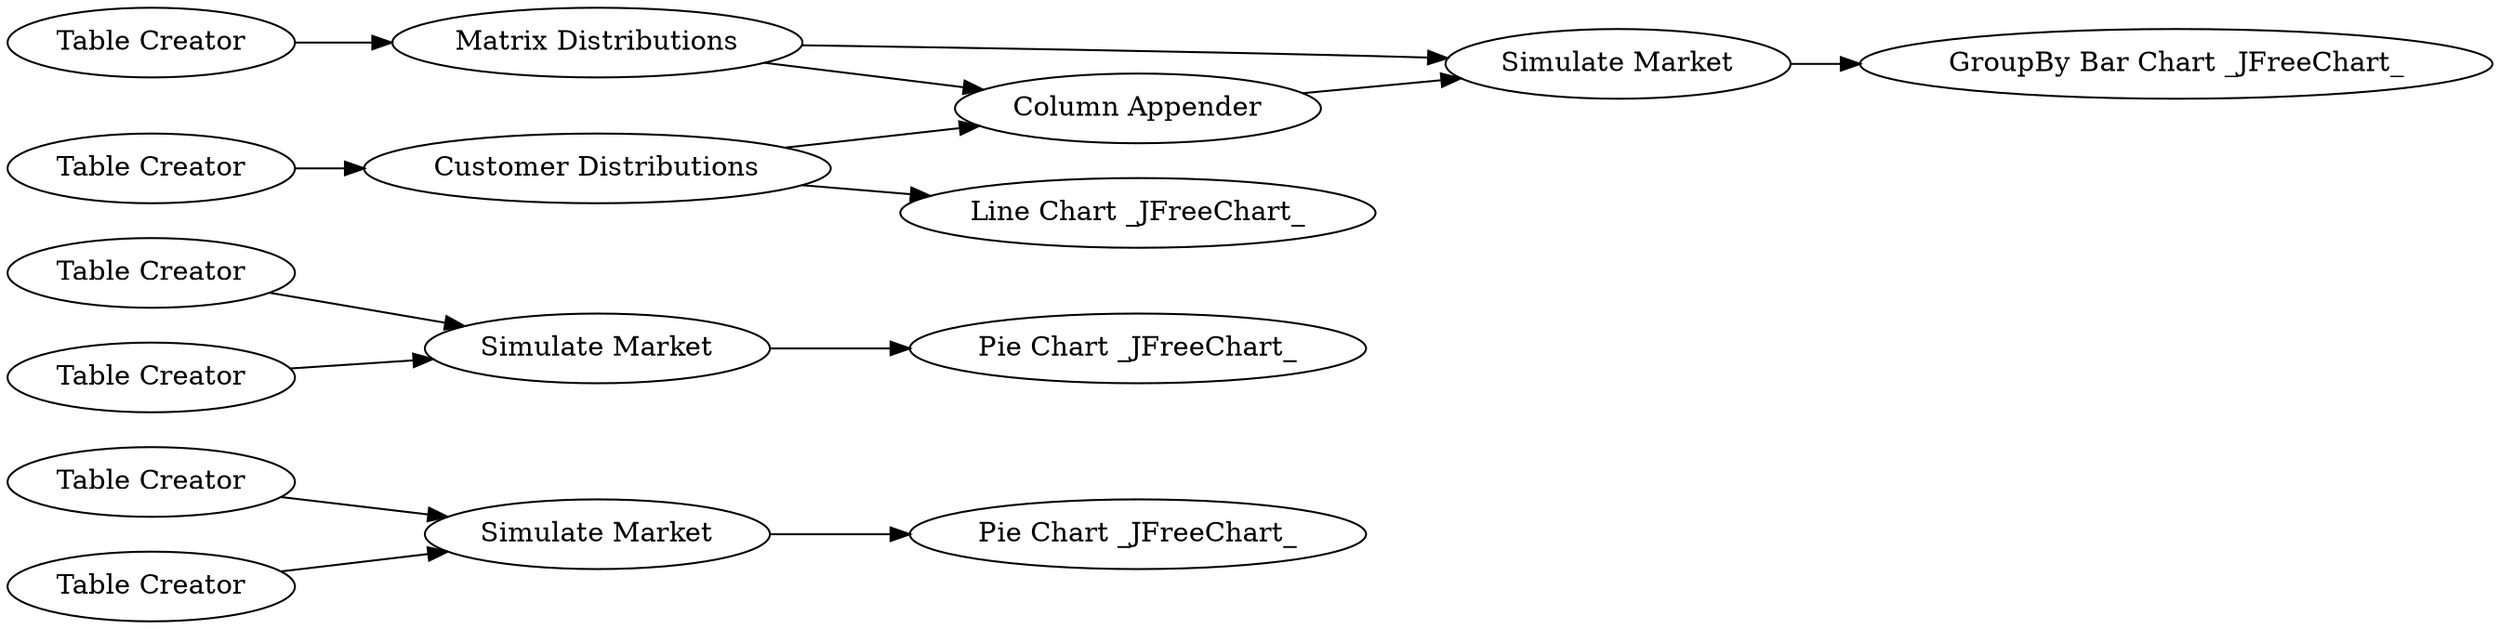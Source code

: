 digraph {
	28 [label="Table Creator"]
	30 [label="Simulate Market"]
	31 [label="Table Creator"]
	32 [label="Table Creator"]
	33 [label="Simulate Market"]
	34 [label="Table Creator"]
	35 [label="Table Creator"]
	37 [label="Matrix Distributions"]
	39 [label="Table Creator"]
	40 [label="Customer Distributions"]
	41 [label="Line Chart _JFreeChart_"]
	43 [label="Simulate Market"]
	44 [label="Pie Chart _JFreeChart_"]
	45 [label="Pie Chart _JFreeChart_"]
	46 [label="Column Appender"]
	48 [label="GroupBy Bar Chart _JFreeChart_"]
	28 -> 30
	30 -> 44
	31 -> 30
	32 -> 33
	33 -> 45
	34 -> 33
	35 -> 37
	37 -> 46
	37 -> 43
	39 -> 40
	40 -> 41
	40 -> 46
	43 -> 48
	46 -> 43
	rankdir=LR
}

